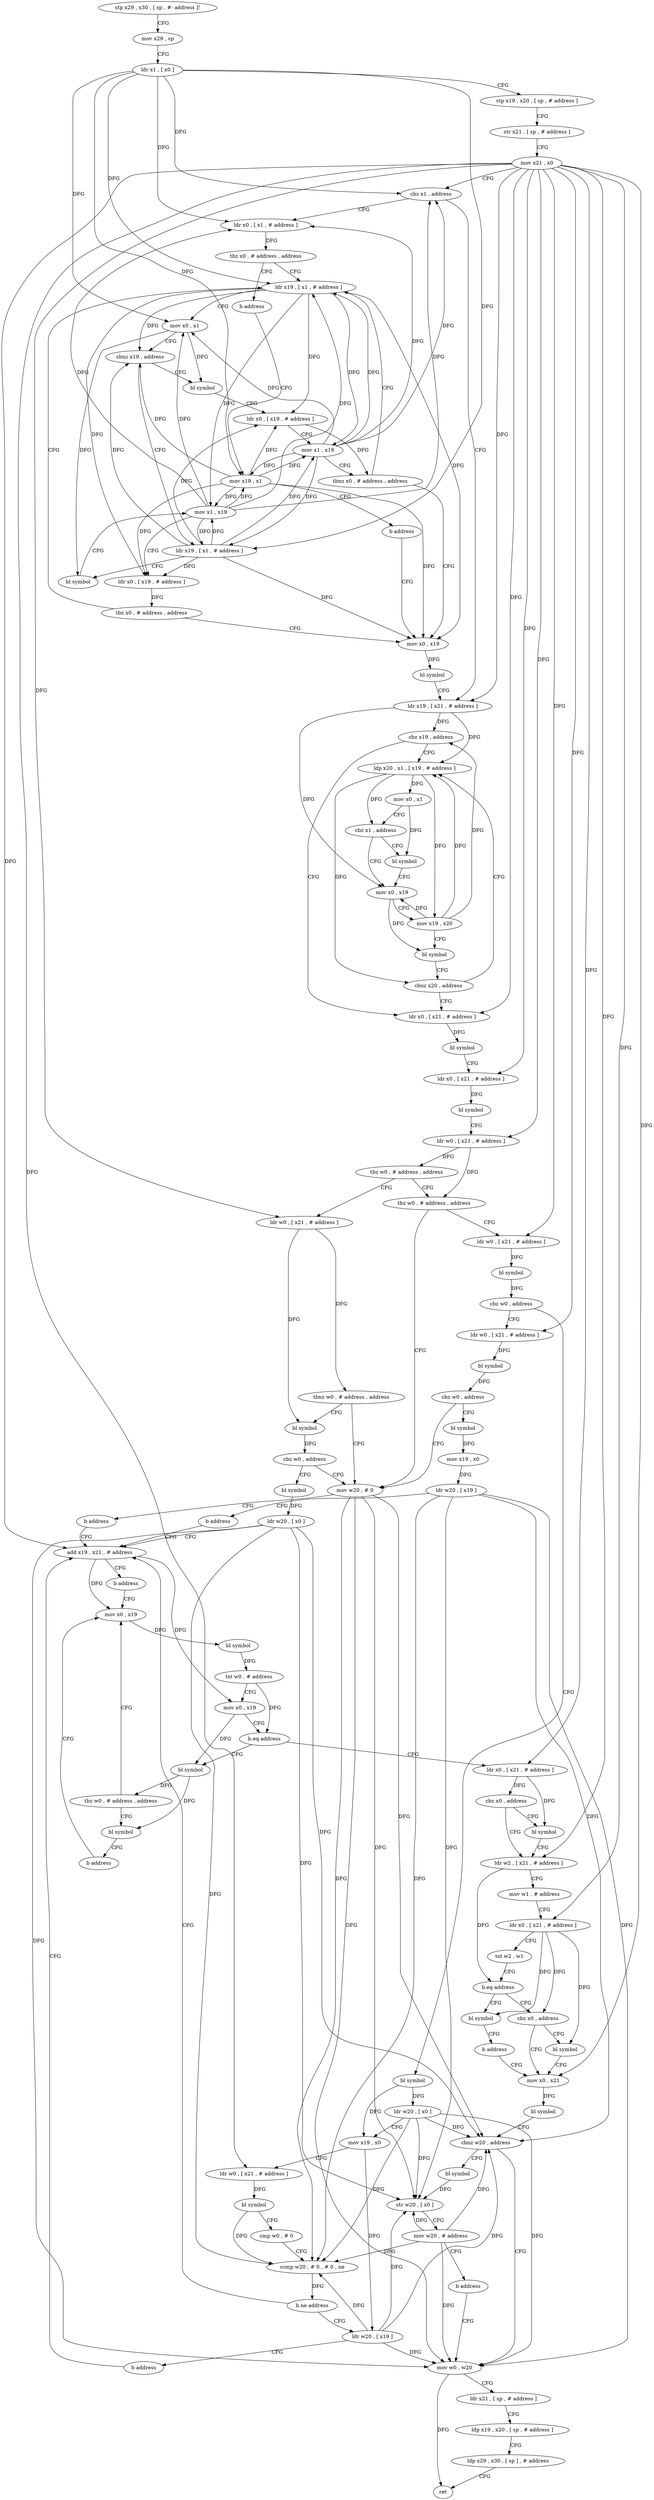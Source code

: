 digraph "func" {
"4303528" [label = "stp x29 , x30 , [ sp , #- address ]!" ]
"4303532" [label = "mov x29 , sp" ]
"4303536" [label = "ldr x1 , [ x0 ]" ]
"4303540" [label = "stp x19 , x20 , [ sp , # address ]" ]
"4303544" [label = "str x21 , [ sp , # address ]" ]
"4303548" [label = "mov x21 , x0" ]
"4303552" [label = "cbz x1 , address" ]
"4303624" [label = "ldr x19 , [ x21 , # address ]" ]
"4303556" [label = "ldr x0 , [ x1 , # address ]" ]
"4303628" [label = "cbz x19 , address" ]
"4303664" [label = "ldr x0 , [ x21 , # address ]" ]
"4303632" [label = "ldp x20 , x1 , [ x19 , # address ]" ]
"4303560" [label = "tbz x0 , # address , address" ]
"4303584" [label = "ldr x19 , [ x1 , # address ]" ]
"4303564" [label = "b address" ]
"4303668" [label = "bl symbol" ]
"4303672" [label = "ldr x0 , [ x21 , # address ]" ]
"4303676" [label = "bl symbol" ]
"4303680" [label = "ldr w0 , [ x21 , # address ]" ]
"4303684" [label = "tbz w0 , # address , address" ]
"4303824" [label = "tbz w0 , # address , address" ]
"4303688" [label = "ldr w0 , [ x21 , # address ]" ]
"4303636" [label = "mov x0 , x1" ]
"4303640" [label = "cbz x1 , address" ]
"4303648" [label = "mov x0 , x19" ]
"4303644" [label = "bl symbol" ]
"4303588" [label = "mov x0 , x1" ]
"4303592" [label = "cbnz x19 , address" ]
"4303568" [label = "bl symbol" ]
"4303596" [label = "ldr x19 , [ x1 , # address ]" ]
"4303912" [label = "mov x19 , x1" ]
"4303856" [label = "ldr w0 , [ x21 , # address ]" ]
"4303828" [label = "mov w20 , # 0" ]
"4303692" [label = "tbnz w0 , # address , address" ]
"4303696" [label = "bl symbol" ]
"4303652" [label = "mov x19 , x20" ]
"4303656" [label = "bl symbol" ]
"4303660" [label = "cbnz x20 , address" ]
"4303572" [label = "ldr x0 , [ x19 , # address ]" ]
"4303576" [label = "mov x1 , x19" ]
"4303580" [label = "tbnz x0 , # address , address" ]
"4303616" [label = "mov x0 , x19" ]
"4303600" [label = "bl symbol" ]
"4303604" [label = "mov x1 , x19" ]
"4303608" [label = "ldr x0 , [ x19 , # address ]" ]
"4303612" [label = "tbz x0 , # address , address" ]
"4303916" [label = "b address" ]
"4303860" [label = "bl symbol" ]
"4303864" [label = "cbz w0 , address" ]
"4303920" [label = "ldr w0 , [ x21 , # address ]" ]
"4303868" [label = "bl symbol" ]
"4303832" [label = "b address" ]
"4303712" [label = "add x19 , x21 , # address" ]
"4303700" [label = "cbz w0 , address" ]
"4303704" [label = "bl symbol" ]
"4303620" [label = "bl symbol" ]
"4303924" [label = "bl symbol" ]
"4303928" [label = "cbz w0 , address" ]
"4303932" [label = "bl symbol" ]
"4303872" [label = "ldr w20 , [ x0 ]" ]
"4303876" [label = "mov x19 , x0" ]
"4303880" [label = "ldr w0 , [ x21 , # address ]" ]
"4303884" [label = "bl symbol" ]
"4303888" [label = "cmp w0 , # 0" ]
"4303892" [label = "ccmp w20 , # 0 , # 0 , ne" ]
"4303896" [label = "b.ne address" ]
"4303900" [label = "ldr w20 , [ x19 ]" ]
"4303716" [label = "b address" ]
"4303728" [label = "mov x0 , x19" ]
"4303708" [label = "ldr w20 , [ x0 ]" ]
"4303936" [label = "mov x19 , x0" ]
"4303940" [label = "ldr w20 , [ x19 ]" ]
"4303944" [label = "b address" ]
"4303904" [label = "b address" ]
"4303732" [label = "bl symbol" ]
"4303736" [label = "tst w0 , # address" ]
"4303740" [label = "mov x0 , x19" ]
"4303744" [label = "b.eq address" ]
"4303720" [label = "bl symbol" ]
"4303748" [label = "ldr x0 , [ x21 , # address ]" ]
"4303724" [label = "tbz w0 , # address , address" ]
"4303840" [label = "bl symbol" ]
"4303752" [label = "cbz x0 , address" ]
"4303760" [label = "ldr w2 , [ x21 , # address ]" ]
"4303756" [label = "bl symbol" ]
"4303844" [label = "b address" ]
"4303764" [label = "mov w1 , # address" ]
"4303768" [label = "ldr x0 , [ x21 , # address ]" ]
"4303772" [label = "tst w2 , w1" ]
"4303776" [label = "b.eq address" ]
"4303848" [label = "bl symbol" ]
"4303780" [label = "cbz x0 , address" ]
"4303852" [label = "b address" ]
"4303788" [label = "mov x0 , x21" ]
"4303784" [label = "bl symbol" ]
"4303792" [label = "bl symbol" ]
"4303796" [label = "cbnz w20 , address" ]
"4303948" [label = "bl symbol" ]
"4303800" [label = "mov w0 , w20" ]
"4303952" [label = "str w20 , [ x0 ]" ]
"4303956" [label = "mov w20 , # address" ]
"4303960" [label = "b address" ]
"4303804" [label = "ldr x21 , [ sp , # address ]" ]
"4303808" [label = "ldp x19 , x20 , [ sp , # address ]" ]
"4303812" [label = "ldp x29 , x30 , [ sp ] , # address" ]
"4303816" [label = "ret" ]
"4303528" -> "4303532" [ label = "CFG" ]
"4303532" -> "4303536" [ label = "CFG" ]
"4303536" -> "4303540" [ label = "CFG" ]
"4303536" -> "4303552" [ label = "DFG" ]
"4303536" -> "4303556" [ label = "DFG" ]
"4303536" -> "4303584" [ label = "DFG" ]
"4303536" -> "4303588" [ label = "DFG" ]
"4303536" -> "4303596" [ label = "DFG" ]
"4303536" -> "4303912" [ label = "DFG" ]
"4303540" -> "4303544" [ label = "CFG" ]
"4303544" -> "4303548" [ label = "CFG" ]
"4303548" -> "4303552" [ label = "CFG" ]
"4303548" -> "4303624" [ label = "DFG" ]
"4303548" -> "4303664" [ label = "DFG" ]
"4303548" -> "4303672" [ label = "DFG" ]
"4303548" -> "4303680" [ label = "DFG" ]
"4303548" -> "4303688" [ label = "DFG" ]
"4303548" -> "4303856" [ label = "DFG" ]
"4303548" -> "4303920" [ label = "DFG" ]
"4303548" -> "4303880" [ label = "DFG" ]
"4303548" -> "4303712" [ label = "DFG" ]
"4303548" -> "4303748" [ label = "DFG" ]
"4303548" -> "4303760" [ label = "DFG" ]
"4303548" -> "4303768" [ label = "DFG" ]
"4303548" -> "4303788" [ label = "DFG" ]
"4303552" -> "4303624" [ label = "CFG" ]
"4303552" -> "4303556" [ label = "CFG" ]
"4303624" -> "4303628" [ label = "DFG" ]
"4303624" -> "4303632" [ label = "DFG" ]
"4303624" -> "4303648" [ label = "DFG" ]
"4303556" -> "4303560" [ label = "DFG" ]
"4303628" -> "4303664" [ label = "CFG" ]
"4303628" -> "4303632" [ label = "CFG" ]
"4303664" -> "4303668" [ label = "DFG" ]
"4303632" -> "4303636" [ label = "DFG" ]
"4303632" -> "4303652" [ label = "DFG" ]
"4303632" -> "4303660" [ label = "DFG" ]
"4303632" -> "4303640" [ label = "DFG" ]
"4303560" -> "4303584" [ label = "CFG" ]
"4303560" -> "4303564" [ label = "CFG" ]
"4303584" -> "4303588" [ label = "CFG" ]
"4303584" -> "4303592" [ label = "DFG" ]
"4303584" -> "4303572" [ label = "DFG" ]
"4303584" -> "4303576" [ label = "DFG" ]
"4303584" -> "4303604" [ label = "DFG" ]
"4303584" -> "4303608" [ label = "DFG" ]
"4303584" -> "4303616" [ label = "DFG" ]
"4303564" -> "4303912" [ label = "CFG" ]
"4303668" -> "4303672" [ label = "CFG" ]
"4303672" -> "4303676" [ label = "DFG" ]
"4303676" -> "4303680" [ label = "CFG" ]
"4303680" -> "4303684" [ label = "DFG" ]
"4303680" -> "4303824" [ label = "DFG" ]
"4303684" -> "4303824" [ label = "CFG" ]
"4303684" -> "4303688" [ label = "CFG" ]
"4303824" -> "4303856" [ label = "CFG" ]
"4303824" -> "4303828" [ label = "CFG" ]
"4303688" -> "4303692" [ label = "DFG" ]
"4303688" -> "4303696" [ label = "DFG" ]
"4303636" -> "4303640" [ label = "CFG" ]
"4303636" -> "4303644" [ label = "DFG" ]
"4303640" -> "4303648" [ label = "CFG" ]
"4303640" -> "4303644" [ label = "CFG" ]
"4303648" -> "4303652" [ label = "CFG" ]
"4303648" -> "4303656" [ label = "DFG" ]
"4303644" -> "4303648" [ label = "CFG" ]
"4303588" -> "4303592" [ label = "CFG" ]
"4303588" -> "4303568" [ label = "DFG" ]
"4303588" -> "4303600" [ label = "DFG" ]
"4303592" -> "4303568" [ label = "CFG" ]
"4303592" -> "4303596" [ label = "CFG" ]
"4303568" -> "4303572" [ label = "CFG" ]
"4303596" -> "4303600" [ label = "CFG" ]
"4303596" -> "4303592" [ label = "DFG" ]
"4303596" -> "4303572" [ label = "DFG" ]
"4303596" -> "4303576" [ label = "DFG" ]
"4303596" -> "4303604" [ label = "DFG" ]
"4303596" -> "4303608" [ label = "DFG" ]
"4303596" -> "4303616" [ label = "DFG" ]
"4303912" -> "4303916" [ label = "CFG" ]
"4303912" -> "4303592" [ label = "DFG" ]
"4303912" -> "4303572" [ label = "DFG" ]
"4303912" -> "4303576" [ label = "DFG" ]
"4303912" -> "4303604" [ label = "DFG" ]
"4303912" -> "4303608" [ label = "DFG" ]
"4303912" -> "4303616" [ label = "DFG" ]
"4303856" -> "4303860" [ label = "DFG" ]
"4303828" -> "4303832" [ label = "CFG" ]
"4303828" -> "4303892" [ label = "DFG" ]
"4303828" -> "4303796" [ label = "DFG" ]
"4303828" -> "4303952" [ label = "DFG" ]
"4303828" -> "4303800" [ label = "DFG" ]
"4303692" -> "4303828" [ label = "CFG" ]
"4303692" -> "4303696" [ label = "CFG" ]
"4303696" -> "4303700" [ label = "DFG" ]
"4303652" -> "4303656" [ label = "CFG" ]
"4303652" -> "4303628" [ label = "DFG" ]
"4303652" -> "4303632" [ label = "DFG" ]
"4303652" -> "4303648" [ label = "DFG" ]
"4303656" -> "4303660" [ label = "CFG" ]
"4303660" -> "4303632" [ label = "CFG" ]
"4303660" -> "4303664" [ label = "CFG" ]
"4303572" -> "4303576" [ label = "CFG" ]
"4303572" -> "4303580" [ label = "DFG" ]
"4303576" -> "4303580" [ label = "CFG" ]
"4303576" -> "4303552" [ label = "DFG" ]
"4303576" -> "4303556" [ label = "DFG" ]
"4303576" -> "4303584" [ label = "DFG" ]
"4303576" -> "4303588" [ label = "DFG" ]
"4303576" -> "4303596" [ label = "DFG" ]
"4303576" -> "4303912" [ label = "DFG" ]
"4303580" -> "4303616" [ label = "CFG" ]
"4303580" -> "4303584" [ label = "CFG" ]
"4303616" -> "4303620" [ label = "DFG" ]
"4303600" -> "4303604" [ label = "CFG" ]
"4303604" -> "4303608" [ label = "CFG" ]
"4303604" -> "4303552" [ label = "DFG" ]
"4303604" -> "4303556" [ label = "DFG" ]
"4303604" -> "4303584" [ label = "DFG" ]
"4303604" -> "4303588" [ label = "DFG" ]
"4303604" -> "4303596" [ label = "DFG" ]
"4303604" -> "4303912" [ label = "DFG" ]
"4303608" -> "4303612" [ label = "DFG" ]
"4303612" -> "4303584" [ label = "CFG" ]
"4303612" -> "4303616" [ label = "CFG" ]
"4303916" -> "4303616" [ label = "CFG" ]
"4303860" -> "4303864" [ label = "DFG" ]
"4303864" -> "4303920" [ label = "CFG" ]
"4303864" -> "4303868" [ label = "CFG" ]
"4303920" -> "4303924" [ label = "DFG" ]
"4303868" -> "4303872" [ label = "DFG" ]
"4303868" -> "4303876" [ label = "DFG" ]
"4303832" -> "4303712" [ label = "CFG" ]
"4303712" -> "4303716" [ label = "CFG" ]
"4303712" -> "4303728" [ label = "DFG" ]
"4303712" -> "4303740" [ label = "DFG" ]
"4303700" -> "4303828" [ label = "CFG" ]
"4303700" -> "4303704" [ label = "CFG" ]
"4303704" -> "4303708" [ label = "DFG" ]
"4303620" -> "4303624" [ label = "CFG" ]
"4303924" -> "4303928" [ label = "DFG" ]
"4303928" -> "4303828" [ label = "CFG" ]
"4303928" -> "4303932" [ label = "CFG" ]
"4303932" -> "4303936" [ label = "DFG" ]
"4303872" -> "4303876" [ label = "CFG" ]
"4303872" -> "4303892" [ label = "DFG" ]
"4303872" -> "4303796" [ label = "DFG" ]
"4303872" -> "4303952" [ label = "DFG" ]
"4303872" -> "4303800" [ label = "DFG" ]
"4303876" -> "4303880" [ label = "CFG" ]
"4303876" -> "4303900" [ label = "DFG" ]
"4303880" -> "4303884" [ label = "DFG" ]
"4303884" -> "4303888" [ label = "CFG" ]
"4303884" -> "4303892" [ label = "DFG" ]
"4303888" -> "4303892" [ label = "CFG" ]
"4303892" -> "4303896" [ label = "DFG" ]
"4303896" -> "4303712" [ label = "CFG" ]
"4303896" -> "4303900" [ label = "CFG" ]
"4303900" -> "4303904" [ label = "CFG" ]
"4303900" -> "4303892" [ label = "DFG" ]
"4303900" -> "4303796" [ label = "DFG" ]
"4303900" -> "4303952" [ label = "DFG" ]
"4303900" -> "4303800" [ label = "DFG" ]
"4303716" -> "4303728" [ label = "CFG" ]
"4303728" -> "4303732" [ label = "DFG" ]
"4303708" -> "4303712" [ label = "CFG" ]
"4303708" -> "4303892" [ label = "DFG" ]
"4303708" -> "4303796" [ label = "DFG" ]
"4303708" -> "4303952" [ label = "DFG" ]
"4303708" -> "4303800" [ label = "DFG" ]
"4303936" -> "4303940" [ label = "DFG" ]
"4303940" -> "4303944" [ label = "CFG" ]
"4303940" -> "4303892" [ label = "DFG" ]
"4303940" -> "4303796" [ label = "DFG" ]
"4303940" -> "4303952" [ label = "DFG" ]
"4303940" -> "4303800" [ label = "DFG" ]
"4303944" -> "4303712" [ label = "CFG" ]
"4303904" -> "4303712" [ label = "CFG" ]
"4303732" -> "4303736" [ label = "DFG" ]
"4303736" -> "4303740" [ label = "CFG" ]
"4303736" -> "4303744" [ label = "DFG" ]
"4303740" -> "4303744" [ label = "CFG" ]
"4303740" -> "4303720" [ label = "DFG" ]
"4303744" -> "4303720" [ label = "CFG" ]
"4303744" -> "4303748" [ label = "CFG" ]
"4303720" -> "4303724" [ label = "DFG" ]
"4303720" -> "4303840" [ label = "DFG" ]
"4303748" -> "4303752" [ label = "DFG" ]
"4303748" -> "4303756" [ label = "DFG" ]
"4303724" -> "4303840" [ label = "CFG" ]
"4303724" -> "4303728" [ label = "CFG" ]
"4303840" -> "4303844" [ label = "CFG" ]
"4303752" -> "4303760" [ label = "CFG" ]
"4303752" -> "4303756" [ label = "CFG" ]
"4303760" -> "4303764" [ label = "CFG" ]
"4303760" -> "4303776" [ label = "DFG" ]
"4303756" -> "4303760" [ label = "CFG" ]
"4303844" -> "4303728" [ label = "CFG" ]
"4303764" -> "4303768" [ label = "CFG" ]
"4303768" -> "4303772" [ label = "CFG" ]
"4303768" -> "4303848" [ label = "DFG" ]
"4303768" -> "4303780" [ label = "DFG" ]
"4303768" -> "4303784" [ label = "DFG" ]
"4303772" -> "4303776" [ label = "CFG" ]
"4303776" -> "4303848" [ label = "CFG" ]
"4303776" -> "4303780" [ label = "CFG" ]
"4303848" -> "4303852" [ label = "CFG" ]
"4303780" -> "4303788" [ label = "CFG" ]
"4303780" -> "4303784" [ label = "CFG" ]
"4303852" -> "4303788" [ label = "CFG" ]
"4303788" -> "4303792" [ label = "DFG" ]
"4303784" -> "4303788" [ label = "CFG" ]
"4303792" -> "4303796" [ label = "CFG" ]
"4303796" -> "4303948" [ label = "CFG" ]
"4303796" -> "4303800" [ label = "CFG" ]
"4303948" -> "4303952" [ label = "DFG" ]
"4303800" -> "4303804" [ label = "CFG" ]
"4303800" -> "4303816" [ label = "DFG" ]
"4303952" -> "4303956" [ label = "CFG" ]
"4303956" -> "4303960" [ label = "CFG" ]
"4303956" -> "4303892" [ label = "DFG" ]
"4303956" -> "4303796" [ label = "DFG" ]
"4303956" -> "4303952" [ label = "DFG" ]
"4303956" -> "4303800" [ label = "DFG" ]
"4303960" -> "4303800" [ label = "CFG" ]
"4303804" -> "4303808" [ label = "CFG" ]
"4303808" -> "4303812" [ label = "CFG" ]
"4303812" -> "4303816" [ label = "CFG" ]
}
